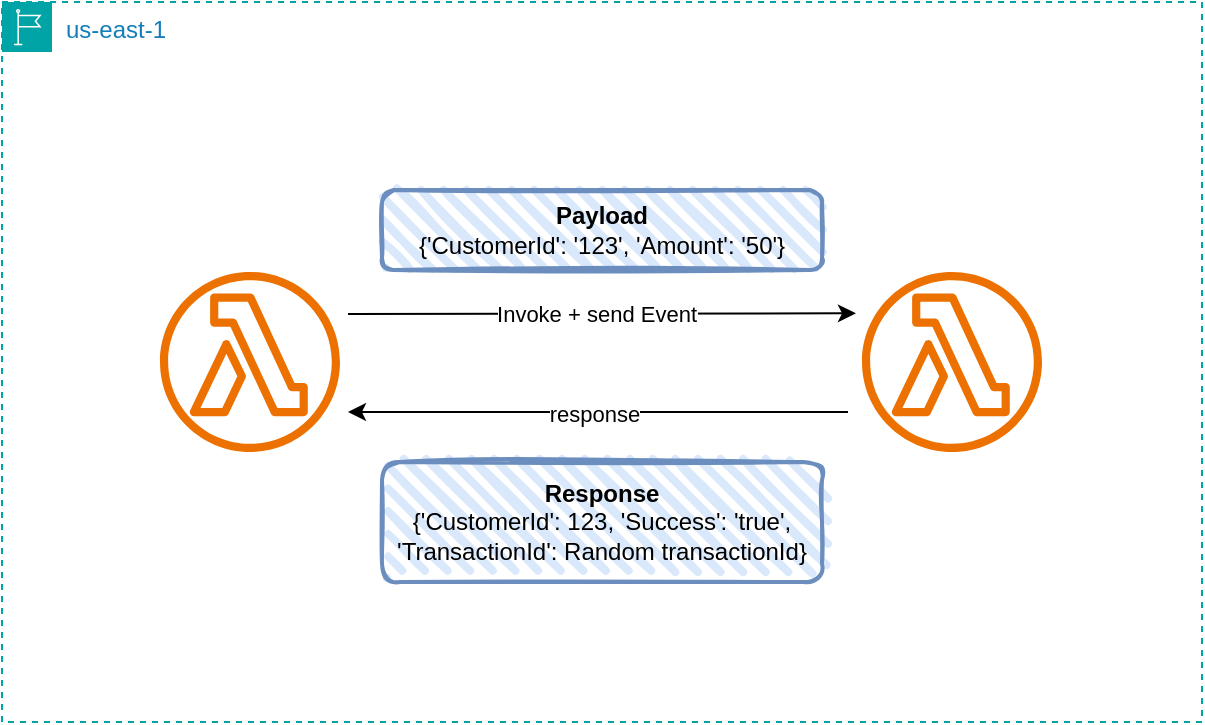 <mxfile version="22.1.2" type="device">
  <diagram name="Page-1" id="UhHKFU3ax6Pv_h62QpX2">
    <mxGraphModel dx="766" dy="482" grid="1" gridSize="10" guides="1" tooltips="1" connect="1" arrows="1" fold="1" page="1" pageScale="1" pageWidth="1169" pageHeight="827" math="0" shadow="0">
      <root>
        <mxCell id="0" />
        <mxCell id="1" parent="0" />
        <mxCell id="ewVkm4yfp7jfJjwQoRlS-1" value="us-east-1" style="points=[[0,0],[0.25,0],[0.5,0],[0.75,0],[1,0],[1,0.25],[1,0.5],[1,0.75],[1,1],[0.75,1],[0.5,1],[0.25,1],[0,1],[0,0.75],[0,0.5],[0,0.25]];outlineConnect=0;gradientColor=none;html=1;whiteSpace=wrap;fontSize=12;fontStyle=0;container=1;pointerEvents=0;collapsible=0;recursiveResize=0;shape=mxgraph.aws4.group;grIcon=mxgraph.aws4.group_region;strokeColor=#00A4A6;fillColor=none;verticalAlign=top;align=left;spacingLeft=30;fontColor=#147EBA;dashed=1;" vertex="1" parent="1">
          <mxGeometry x="120" y="80" width="600" height="360" as="geometry" />
        </mxCell>
        <mxCell id="ewVkm4yfp7jfJjwQoRlS-3" value="" style="sketch=0;outlineConnect=0;fontColor=#232F3E;gradientColor=none;fillColor=#ED7100;strokeColor=none;dashed=0;verticalLabelPosition=bottom;verticalAlign=top;align=center;html=1;fontSize=12;fontStyle=0;aspect=fixed;pointerEvents=1;shape=mxgraph.aws4.lambda_function;" vertex="1" parent="ewVkm4yfp7jfJjwQoRlS-1">
          <mxGeometry x="79" y="135" width="90" height="90" as="geometry" />
        </mxCell>
        <mxCell id="ewVkm4yfp7jfJjwQoRlS-4" value="" style="sketch=0;outlineConnect=0;fontColor=#232F3E;gradientColor=none;fillColor=#ED7100;strokeColor=none;dashed=0;verticalLabelPosition=bottom;verticalAlign=top;align=center;html=1;fontSize=12;fontStyle=0;aspect=fixed;pointerEvents=1;shape=mxgraph.aws4.lambda_function;" vertex="1" parent="ewVkm4yfp7jfJjwQoRlS-1">
          <mxGeometry x="430" y="135" width="90" height="90" as="geometry" />
        </mxCell>
        <mxCell id="ewVkm4yfp7jfJjwQoRlS-5" value="" style="endArrow=classic;html=1;rounded=0;entryX=-0.067;entryY=0.163;entryDx=0;entryDy=0;entryPerimeter=0;" edge="1" parent="ewVkm4yfp7jfJjwQoRlS-1">
          <mxGeometry width="50" height="50" relative="1" as="geometry">
            <mxPoint x="173" y="156" as="sourcePoint" />
            <mxPoint x="426.971" y="155.67" as="targetPoint" />
          </mxGeometry>
        </mxCell>
        <mxCell id="ewVkm4yfp7jfJjwQoRlS-12" value="Invoke + send Event" style="edgeLabel;html=1;align=center;verticalAlign=middle;resizable=0;points=[];" vertex="1" connectable="0" parent="ewVkm4yfp7jfJjwQoRlS-5">
          <mxGeometry x="-0.026" relative="1" as="geometry">
            <mxPoint as="offset" />
          </mxGeometry>
        </mxCell>
        <mxCell id="ewVkm4yfp7jfJjwQoRlS-8" value="" style="endArrow=classic;html=1;rounded=0;" edge="1" parent="ewVkm4yfp7jfJjwQoRlS-1">
          <mxGeometry width="50" height="50" relative="1" as="geometry">
            <mxPoint x="423" y="205" as="sourcePoint" />
            <mxPoint x="173" y="205" as="targetPoint" />
          </mxGeometry>
        </mxCell>
        <mxCell id="ewVkm4yfp7jfJjwQoRlS-13" value="response" style="edgeLabel;html=1;align=center;verticalAlign=middle;resizable=0;points=[];" vertex="1" connectable="0" parent="ewVkm4yfp7jfJjwQoRlS-8">
          <mxGeometry x="0.019" y="1" relative="1" as="geometry">
            <mxPoint as="offset" />
          </mxGeometry>
        </mxCell>
        <mxCell id="ewVkm4yfp7jfJjwQoRlS-11" value="&lt;b&gt;Payload&lt;/b&gt;&lt;br&gt;{&#39;CustomerId&#39;: &#39;123&#39;, &#39;Amount&#39;: &#39;50&#39;}" style="rounded=1;whiteSpace=wrap;html=1;strokeWidth=2;fillWeight=4;hachureGap=8;hachureAngle=45;fillColor=#dae8fc;sketch=1;strokeColor=#6c8ebf;" vertex="1" parent="ewVkm4yfp7jfJjwQoRlS-1">
          <mxGeometry x="190" y="94" width="220" height="40" as="geometry" />
        </mxCell>
        <mxCell id="ewVkm4yfp7jfJjwQoRlS-14" value="&lt;b&gt;Response&lt;/b&gt;&lt;br&gt;{&#39;CustomerId&#39;: 123, &#39;Success&#39;: &#39;true&#39;, &#39;TransactionId&#39;: Random transactionId}" style="rounded=1;whiteSpace=wrap;html=1;strokeWidth=2;fillWeight=4;hachureGap=8;hachureAngle=45;fillColor=#dae8fc;sketch=1;strokeColor=#6c8ebf;" vertex="1" parent="ewVkm4yfp7jfJjwQoRlS-1">
          <mxGeometry x="190" y="230" width="220" height="60" as="geometry" />
        </mxCell>
      </root>
    </mxGraphModel>
  </diagram>
</mxfile>
